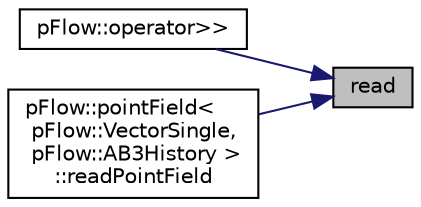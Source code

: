 digraph "read"
{
 // LATEX_PDF_SIZE
  edge [fontname="Helvetica",fontsize="10",labelfontname="Helvetica",labelfontsize="10"];
  node [fontname="Helvetica",fontsize="10",shape=record];
  rankdir="RL";
  Node1 [label="read",height=0.2,width=0.4,color="black", fillcolor="grey75", style="filled", fontcolor="black",tooltip=" "];
  Node1 -> Node2 [dir="back",color="midnightblue",fontsize="10",style="solid",fontname="Helvetica"];
  Node2 [label="pFlow::operator\>\>",height=0.2,width=0.4,color="black", fillcolor="white", style="filled",URL="$namespacepFlow.html#a8c42fb1d53ea4c2ca6ce70cc75d244e4",tooltip=" "];
  Node1 -> Node3 [dir="back",color="midnightblue",fontsize="10",style="solid",fontname="Helvetica"];
  Node3 [label="pFlow::pointField\<\l pFlow::VectorSingle,\l pFlow::AB3History \>\l::readPointField",height=0.2,width=0.4,color="black", fillcolor="white", style="filled",URL="$classpFlow_1_1pointField.html#aecfee09c0f5d94feb516f1eed2cd45e9",tooltip=" "];
}
